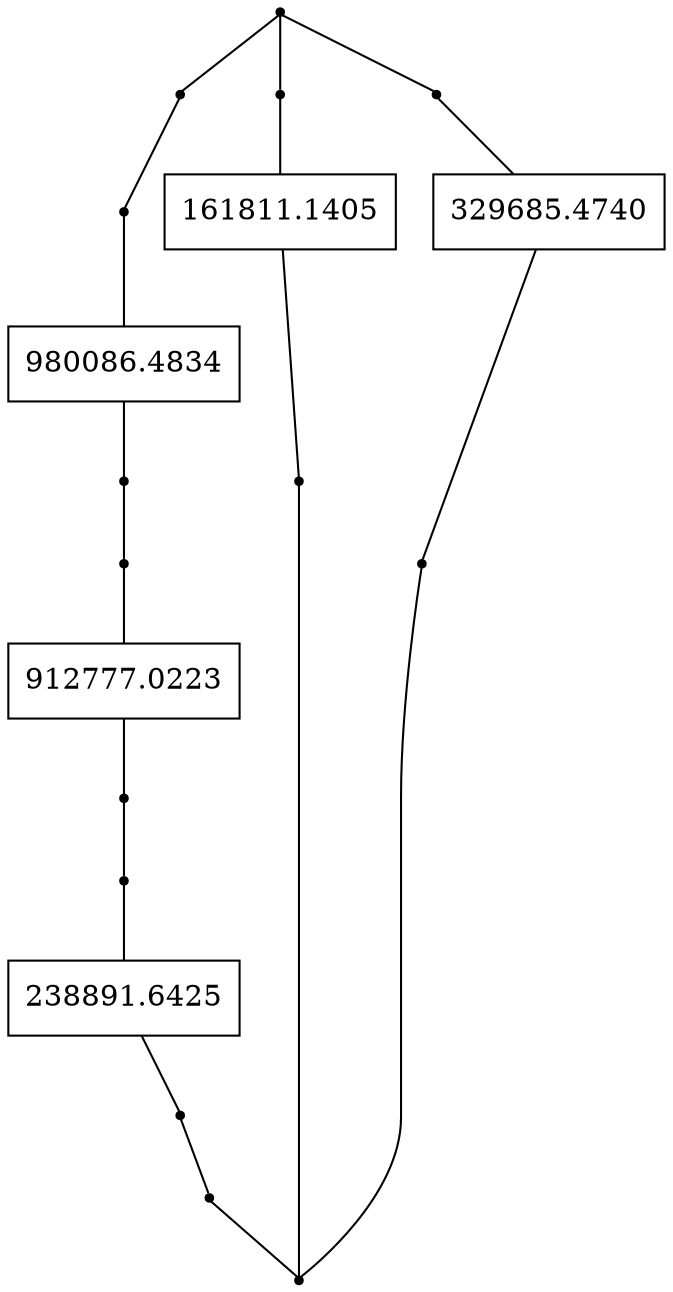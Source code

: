 graph {
start_1372082959 [shape = point]
end_1372082959 [shape = point]
start_1946403944 [shape = point]
end_1946403944 [shape = point]
start_1131645570 [shape = point;]
end_1131645570 [shape = point;]
1131645570 [shape = record; label = 980086.4834]
start_1131645570 -- 1131645570
1131645570 -- end_1131645570
start_209833425 [shape = point;]
end_209833425 [shape = point;]
209833425 [shape = record; label = 912777.0223]
start_209833425 -- 209833425
209833425 -- end_209833425
start_532854629 [shape = point;]
end_532854629 [shape = point;]
532854629 [shape = record; label = 238891.6425]
start_532854629 -- 532854629
532854629 -- end_532854629
start_1946403944 -- start_1131645570
end_1131645570 -- start_209833425
end_209833425 -- start_532854629
end_532854629 -- end_1946403944
start_1971851377 [shape = point;]
end_1971851377 [shape = point;]
1971851377 [shape = record; label = 161811.1405]
start_1971851377 -- 1971851377
1971851377 -- end_1971851377
start_712025048 [shape = point;]
end_712025048 [shape = point;]
712025048 [shape = record; label = 329685.4740]
start_712025048 -- 712025048
712025048 -- end_712025048
start_1372082959 -- start_1946403944
end_1946403944 -- end_1372082959
start_1372082959 -- start_1971851377
end_1971851377 -- end_1372082959
start_1372082959 -- start_712025048
end_712025048 -- end_1372082959

}
